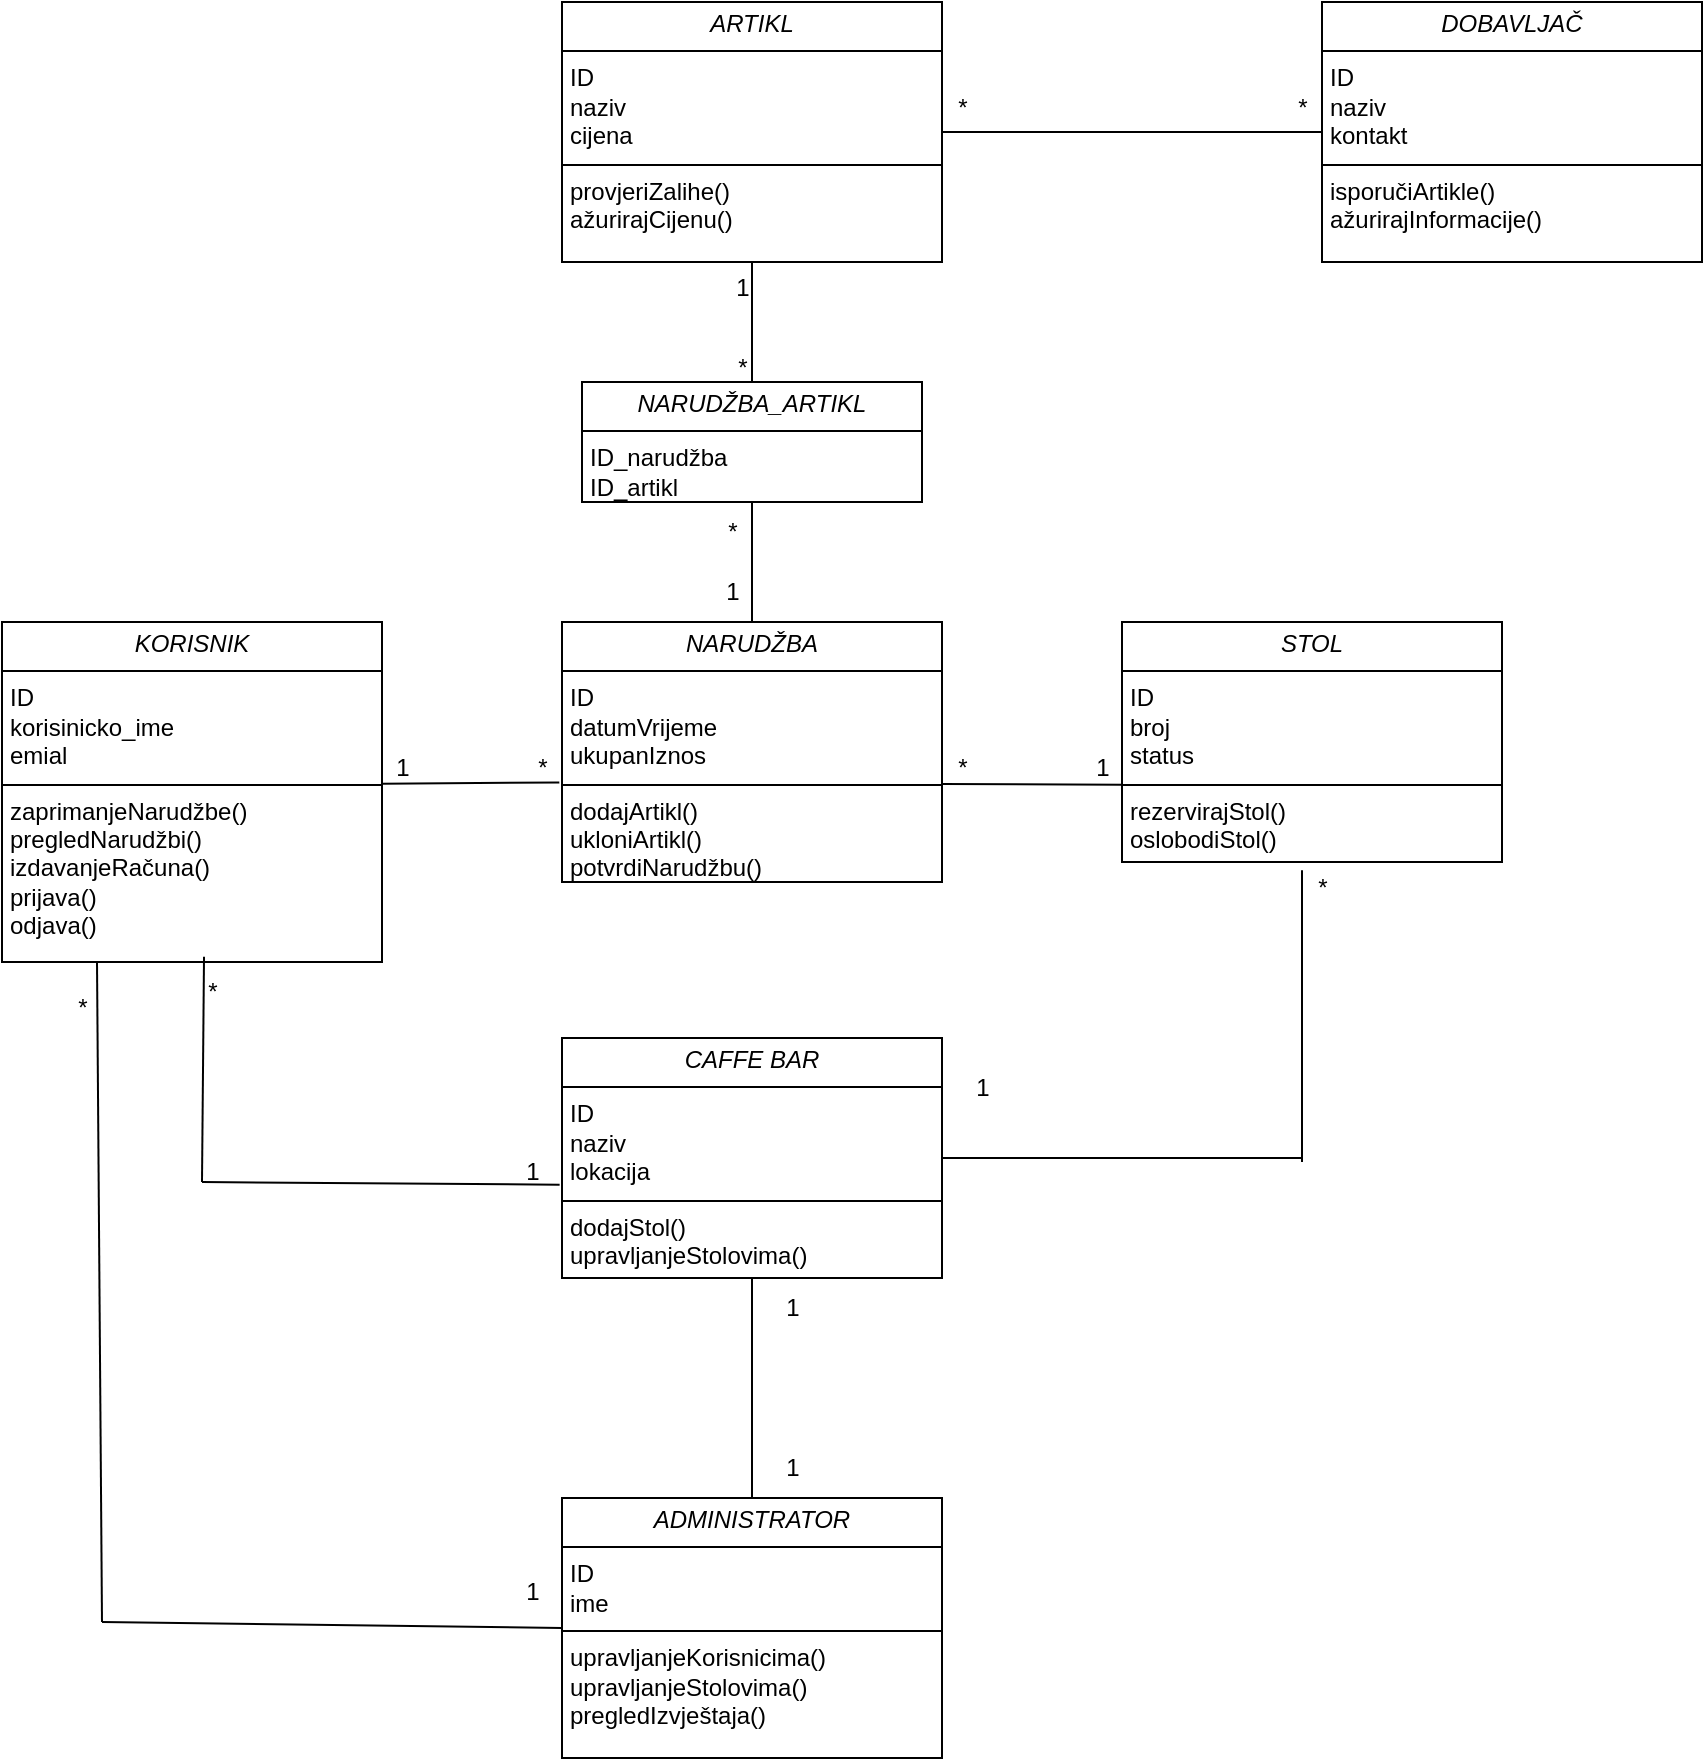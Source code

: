 <mxfile version="24.7.7">
  <diagram name="Page-1" id="4vuQndU1B9a_VvuAwlwd">
    <mxGraphModel dx="1750" dy="2039" grid="1" gridSize="10" guides="1" tooltips="1" connect="1" arrows="1" fold="1" page="1" pageScale="1" pageWidth="827" pageHeight="1169" math="0" shadow="0">
      <root>
        <mxCell id="0" />
        <mxCell id="1" parent="0" />
        <mxCell id="qiBrfipsFOV2pD5_GAMq-1" value="&lt;p style=&quot;margin:0px;margin-top:4px;text-align:center;&quot;&gt;&lt;i&gt;KORISNIK&lt;/i&gt;&lt;/p&gt;&lt;hr size=&quot;1&quot; style=&quot;border-style:solid;&quot;&gt;&lt;p style=&quot;margin:0px;margin-left:4px;&quot;&gt;ID&lt;/p&gt;&lt;p style=&quot;margin:0px;margin-left:4px;&quot;&gt;korisinicko_ime&lt;/p&gt;&lt;p style=&quot;margin:0px;margin-left:4px;&quot;&gt;emial&lt;/p&gt;&lt;hr size=&quot;1&quot; style=&quot;border-style:solid;&quot;&gt;&lt;p style=&quot;margin:0px;margin-left:4px;&quot;&gt;zaprimanjeNarudžbe()&lt;/p&gt;&lt;p style=&quot;margin:0px;margin-left:4px;&quot;&gt;pregledNarudžbi()&lt;/p&gt;&lt;p style=&quot;margin:0px;margin-left:4px;&quot;&gt;izdavanjeRačuna()&lt;/p&gt;&lt;p style=&quot;margin:0px;margin-left:4px;&quot;&gt;prijava()&lt;/p&gt;&lt;p style=&quot;margin:0px;margin-left:4px;&quot;&gt;odjava()&lt;/p&gt;&lt;p style=&quot;margin:0px;margin-left:4px;&quot;&gt;&lt;br&gt;&lt;/p&gt;" style="verticalAlign=top;align=left;overflow=fill;html=1;whiteSpace=wrap;" vertex="1" parent="1">
          <mxGeometry x="30" y="40" width="190" height="170" as="geometry" />
        </mxCell>
        <mxCell id="qiBrfipsFOV2pD5_GAMq-2" value="&lt;p style=&quot;margin:0px;margin-top:4px;text-align:center;&quot;&gt;&lt;i&gt;CAFFE BAR&lt;/i&gt;&lt;/p&gt;&lt;hr size=&quot;1&quot; style=&quot;border-style:solid;&quot;&gt;&lt;p style=&quot;margin:0px;margin-left:4px;&quot;&gt;ID&lt;/p&gt;&lt;p style=&quot;margin:0px;margin-left:4px;&quot;&gt;naziv&lt;/p&gt;&lt;p style=&quot;margin:0px;margin-left:4px;&quot;&gt;lokacija&lt;/p&gt;&lt;hr size=&quot;1&quot; style=&quot;border-style:solid;&quot;&gt;&lt;p style=&quot;margin:0px;margin-left:4px;&quot;&gt;dodajStol()&lt;/p&gt;&lt;p style=&quot;margin:0px;margin-left:4px;&quot;&gt;upravljanjeStolovima()&lt;/p&gt;&lt;p style=&quot;margin:0px;margin-left:4px;&quot;&gt;&lt;br&gt;&lt;/p&gt;" style="verticalAlign=top;align=left;overflow=fill;html=1;whiteSpace=wrap;" vertex="1" parent="1">
          <mxGeometry x="310" y="248" width="190" height="120" as="geometry" />
        </mxCell>
        <mxCell id="qiBrfipsFOV2pD5_GAMq-4" value="&lt;p style=&quot;margin:0px;margin-top:4px;text-align:center;&quot;&gt;&lt;i&gt;STOL&lt;/i&gt;&lt;/p&gt;&lt;hr size=&quot;1&quot; style=&quot;border-style:solid;&quot;&gt;&lt;p style=&quot;margin:0px;margin-left:4px;&quot;&gt;ID&lt;/p&gt;&lt;p style=&quot;margin:0px;margin-left:4px;&quot;&gt;broj&lt;/p&gt;&lt;p style=&quot;margin:0px;margin-left:4px;&quot;&gt;status&lt;/p&gt;&lt;hr size=&quot;1&quot; style=&quot;border-style:solid;&quot;&gt;&lt;p style=&quot;margin:0px;margin-left:4px;&quot;&gt;rezervirajStol()&lt;/p&gt;&lt;p style=&quot;margin:0px;margin-left:4px;&quot;&gt;oslobodiStol()&lt;/p&gt;&lt;p style=&quot;margin:0px;margin-left:4px;&quot;&gt;&lt;br&gt;&lt;/p&gt;" style="verticalAlign=top;align=left;overflow=fill;html=1;whiteSpace=wrap;" vertex="1" parent="1">
          <mxGeometry x="590" y="40" width="190" height="120" as="geometry" />
        </mxCell>
        <mxCell id="qiBrfipsFOV2pD5_GAMq-6" value="&lt;p style=&quot;margin:0px;margin-top:4px;text-align:center;&quot;&gt;&lt;i&gt;NARUDŽBA&lt;/i&gt;&lt;/p&gt;&lt;hr size=&quot;1&quot; style=&quot;border-style:solid;&quot;&gt;&lt;p style=&quot;margin:0px;margin-left:4px;&quot;&gt;ID&lt;/p&gt;&lt;p style=&quot;margin:0px;margin-left:4px;&quot;&gt;datumVrijeme&lt;/p&gt;&lt;p style=&quot;margin:0px;margin-left:4px;&quot;&gt;ukupanIznos&lt;/p&gt;&lt;hr size=&quot;1&quot; style=&quot;border-style:solid;&quot;&gt;&lt;p style=&quot;margin:0px;margin-left:4px;&quot;&gt;dodajArtikl()&lt;/p&gt;&lt;p style=&quot;margin:0px;margin-left:4px;&quot;&gt;ukloniArtikl()&lt;/p&gt;&lt;p style=&quot;margin:0px;margin-left:4px;&quot;&gt;potvrdiNarudžbu()&lt;/p&gt;&lt;p style=&quot;margin:0px;margin-left:4px;&quot;&gt;&lt;br&gt;&lt;/p&gt;" style="verticalAlign=top;align=left;overflow=fill;html=1;whiteSpace=wrap;" vertex="1" parent="1">
          <mxGeometry x="310" y="40" width="190" height="130" as="geometry" />
        </mxCell>
        <mxCell id="qiBrfipsFOV2pD5_GAMq-8" value="&lt;p style=&quot;margin:0px;margin-top:4px;text-align:center;&quot;&gt;&lt;i&gt;ARTIKL&lt;/i&gt;&lt;/p&gt;&lt;hr size=&quot;1&quot; style=&quot;border-style:solid;&quot;&gt;&lt;p style=&quot;margin:0px;margin-left:4px;&quot;&gt;ID&lt;/p&gt;&lt;p style=&quot;margin:0px;margin-left:4px;&quot;&gt;naziv&lt;/p&gt;&lt;p style=&quot;margin:0px;margin-left:4px;&quot;&gt;cijena&lt;/p&gt;&lt;hr size=&quot;1&quot; style=&quot;border-style:solid;&quot;&gt;&lt;p style=&quot;margin:0px;margin-left:4px;&quot;&gt;provjeriZalihe()&lt;/p&gt;&lt;p style=&quot;margin:0px;margin-left:4px;&quot;&gt;ažurirajCijenu()&lt;/p&gt;&lt;p style=&quot;margin:0px;margin-left:4px;&quot;&gt;&lt;br&gt;&lt;/p&gt;" style="verticalAlign=top;align=left;overflow=fill;html=1;whiteSpace=wrap;" vertex="1" parent="1">
          <mxGeometry x="310" y="-270" width="190" height="130" as="geometry" />
        </mxCell>
        <mxCell id="qiBrfipsFOV2pD5_GAMq-10" value="&lt;p style=&quot;margin:0px;margin-top:4px;text-align:center;&quot;&gt;&lt;i&gt;DOBAVLJAČ&lt;/i&gt;&lt;/p&gt;&lt;hr size=&quot;1&quot; style=&quot;border-style:solid;&quot;&gt;&lt;p style=&quot;margin:0px;margin-left:4px;&quot;&gt;ID&lt;/p&gt;&lt;p style=&quot;margin:0px;margin-left:4px;&quot;&gt;naziv&lt;/p&gt;&lt;p style=&quot;margin:0px;margin-left:4px;&quot;&gt;kontakt&lt;/p&gt;&lt;hr size=&quot;1&quot; style=&quot;border-style:solid;&quot;&gt;&lt;p style=&quot;margin:0px;margin-left:4px;&quot;&gt;isporučiArtikle()&lt;/p&gt;&lt;p style=&quot;margin:0px;margin-left:4px;&quot;&gt;ažurirajInformacije()&lt;/p&gt;" style="verticalAlign=top;align=left;overflow=fill;html=1;whiteSpace=wrap;" vertex="1" parent="1">
          <mxGeometry x="690" y="-270" width="190" height="130" as="geometry" />
        </mxCell>
        <mxCell id="qiBrfipsFOV2pD5_GAMq-12" value="&lt;p style=&quot;margin:0px;margin-top:4px;text-align:center;&quot;&gt;&lt;i&gt;ADMINISTRATOR&lt;/i&gt;&lt;/p&gt;&lt;hr size=&quot;1&quot; style=&quot;border-style:solid;&quot;&gt;&lt;p style=&quot;margin:0px;margin-left:4px;&quot;&gt;ID&lt;/p&gt;&lt;p style=&quot;margin:0px;margin-left:4px;&quot;&gt;ime&lt;/p&gt;&lt;hr size=&quot;1&quot; style=&quot;border-style:solid;&quot;&gt;&lt;p style=&quot;margin:0px;margin-left:4px;&quot;&gt;upravljanjeKorisnicima()&lt;/p&gt;&lt;p style=&quot;margin:0px;margin-left:4px;&quot;&gt;upravljanjeStolovima()&lt;/p&gt;&lt;p style=&quot;margin:0px;margin-left:4px;&quot;&gt;pregledIzvještaja()&lt;/p&gt;&lt;p style=&quot;margin:0px;margin-left:4px;&quot;&gt;&lt;br&gt;&lt;/p&gt;" style="verticalAlign=top;align=left;overflow=fill;html=1;whiteSpace=wrap;" vertex="1" parent="1">
          <mxGeometry x="310" y="478" width="190" height="130" as="geometry" />
        </mxCell>
        <mxCell id="qiBrfipsFOV2pD5_GAMq-14" value="" style="endArrow=none;html=1;rounded=0;exitX=0.153;exitY=0.764;exitDx=0;exitDy=0;exitPerimeter=0;entryX=-0.007;entryY=0.617;entryDx=0;entryDy=0;entryPerimeter=0;" edge="1" parent="1" source="qiBrfipsFOV2pD5_GAMq-15" target="qiBrfipsFOV2pD5_GAMq-6">
          <mxGeometry width="50" height="50" relative="1" as="geometry">
            <mxPoint x="540" y="170" as="sourcePoint" />
            <mxPoint x="590" y="120" as="targetPoint" />
          </mxGeometry>
        </mxCell>
        <mxCell id="qiBrfipsFOV2pD5_GAMq-15" value="1" style="text;html=1;align=center;verticalAlign=middle;resizable=0;points=[];autosize=1;strokeColor=none;fillColor=none;" vertex="1" parent="1">
          <mxGeometry x="215" y="98" width="30" height="30" as="geometry" />
        </mxCell>
        <mxCell id="qiBrfipsFOV2pD5_GAMq-16" value="*" style="text;html=1;align=center;verticalAlign=middle;resizable=0;points=[];autosize=1;strokeColor=none;fillColor=none;" vertex="1" parent="1">
          <mxGeometry x="285" y="98" width="30" height="30" as="geometry" />
        </mxCell>
        <mxCell id="qiBrfipsFOV2pD5_GAMq-17" value="" style="endArrow=none;html=1;rounded=0;exitX=1.001;exitY=0.623;exitDx=0;exitDy=0;exitPerimeter=0;entryX=0;entryY=0.678;entryDx=0;entryDy=0;entryPerimeter=0;" edge="1" parent="1" source="qiBrfipsFOV2pD5_GAMq-6" target="qiBrfipsFOV2pD5_GAMq-4">
          <mxGeometry width="50" height="50" relative="1" as="geometry">
            <mxPoint x="540" y="220" as="sourcePoint" />
            <mxPoint x="590" y="170" as="targetPoint" />
          </mxGeometry>
        </mxCell>
        <mxCell id="qiBrfipsFOV2pD5_GAMq-19" value="*" style="text;html=1;align=center;verticalAlign=middle;resizable=0;points=[];autosize=1;strokeColor=none;fillColor=none;" vertex="1" parent="1">
          <mxGeometry x="495" y="98" width="30" height="30" as="geometry" />
        </mxCell>
        <mxCell id="qiBrfipsFOV2pD5_GAMq-20" value="1" style="text;html=1;align=center;verticalAlign=middle;resizable=0;points=[];autosize=1;strokeColor=none;fillColor=none;" vertex="1" parent="1">
          <mxGeometry x="565" y="98" width="30" height="30" as="geometry" />
        </mxCell>
        <mxCell id="qiBrfipsFOV2pD5_GAMq-21" value="" style="endArrow=none;html=1;rounded=0;entryX=0.5;entryY=0;entryDx=0;entryDy=0;" edge="1" parent="1" source="qiBrfipsFOV2pD5_GAMq-38" target="qiBrfipsFOV2pD5_GAMq-6">
          <mxGeometry width="50" height="50" relative="1" as="geometry">
            <mxPoint x="405" y="-10" as="sourcePoint" />
            <mxPoint x="460" y="160" as="targetPoint" />
          </mxGeometry>
        </mxCell>
        <mxCell id="qiBrfipsFOV2pD5_GAMq-24" value="1" style="text;html=1;align=center;verticalAlign=middle;resizable=0;points=[];autosize=1;strokeColor=none;fillColor=none;" vertex="1" parent="1">
          <mxGeometry x="380" y="10" width="30" height="30" as="geometry" />
        </mxCell>
        <mxCell id="qiBrfipsFOV2pD5_GAMq-25" value="*" style="text;html=1;align=center;verticalAlign=middle;resizable=0;points=[];autosize=1;strokeColor=none;fillColor=none;" vertex="1" parent="1">
          <mxGeometry x="380" y="-20" width="30" height="30" as="geometry" />
        </mxCell>
        <mxCell id="qiBrfipsFOV2pD5_GAMq-26" value="" style="endArrow=none;html=1;rounded=0;exitX=1;exitY=0.5;exitDx=0;exitDy=0;" edge="1" parent="1" source="qiBrfipsFOV2pD5_GAMq-2">
          <mxGeometry width="50" height="50" relative="1" as="geometry">
            <mxPoint x="660" y="480" as="sourcePoint" />
            <mxPoint x="680" y="308" as="targetPoint" />
          </mxGeometry>
        </mxCell>
        <mxCell id="qiBrfipsFOV2pD5_GAMq-27" value="1" style="text;html=1;align=center;verticalAlign=middle;resizable=0;points=[];autosize=1;strokeColor=none;fillColor=none;" vertex="1" parent="1">
          <mxGeometry x="410" y="448" width="30" height="30" as="geometry" />
        </mxCell>
        <mxCell id="qiBrfipsFOV2pD5_GAMq-30" value="1" style="text;html=1;align=center;verticalAlign=middle;resizable=0;points=[];autosize=1;strokeColor=none;fillColor=none;" vertex="1" parent="1">
          <mxGeometry x="410" y="368" width="30" height="30" as="geometry" />
        </mxCell>
        <mxCell id="qiBrfipsFOV2pD5_GAMq-31" value="" style="endArrow=none;html=1;rounded=0;entryX=0.367;entryY=-0.089;entryDx=0;entryDy=0;entryPerimeter=0;" edge="1" parent="1" target="qiBrfipsFOV2pD5_GAMq-33">
          <mxGeometry width="50" height="50" relative="1" as="geometry">
            <mxPoint x="130" y="320" as="sourcePoint" />
            <mxPoint x="330" y="320" as="targetPoint" />
          </mxGeometry>
        </mxCell>
        <mxCell id="qiBrfipsFOV2pD5_GAMq-32" value="1" style="text;html=1;align=center;verticalAlign=middle;resizable=0;points=[];autosize=1;strokeColor=none;fillColor=none;" vertex="1" parent="1">
          <mxGeometry x="280" y="300" width="30" height="30" as="geometry" />
        </mxCell>
        <mxCell id="qiBrfipsFOV2pD5_GAMq-33" value="*" style="text;html=1;align=center;verticalAlign=middle;resizable=0;points=[];autosize=1;strokeColor=none;fillColor=none;" vertex="1" parent="1">
          <mxGeometry x="120" y="210" width="30" height="30" as="geometry" />
        </mxCell>
        <mxCell id="qiBrfipsFOV2pD5_GAMq-35" value="1" style="text;html=1;align=center;verticalAlign=middle;resizable=0;points=[];autosize=1;strokeColor=none;fillColor=none;" vertex="1" parent="1">
          <mxGeometry x="505" y="258" width="30" height="30" as="geometry" />
        </mxCell>
        <mxCell id="qiBrfipsFOV2pD5_GAMq-37" value="*" style="text;html=1;align=center;verticalAlign=middle;resizable=0;points=[];autosize=1;strokeColor=none;fillColor=none;" vertex="1" parent="1">
          <mxGeometry x="675" y="158" width="30" height="30" as="geometry" />
        </mxCell>
        <mxCell id="qiBrfipsFOV2pD5_GAMq-38" value="&lt;p style=&quot;margin:0px;margin-top:4px;text-align:center;&quot;&gt;&lt;i&gt;NARUDŽBA_ARTIKL&lt;/i&gt;&lt;/p&gt;&lt;hr size=&quot;1&quot; style=&quot;border-style:solid;&quot;&gt;&lt;p style=&quot;margin:0px;margin-left:4px;&quot;&gt;ID_narudžba&lt;/p&gt;&lt;p style=&quot;margin:0px;margin-left:4px;&quot;&gt;ID_artikl&lt;/p&gt;&lt;p style=&quot;margin:0px;margin-left:4px;&quot;&gt;&lt;br&gt;&lt;/p&gt;" style="verticalAlign=top;align=left;overflow=fill;html=1;whiteSpace=wrap;" vertex="1" parent="1">
          <mxGeometry x="320" y="-80" width="170" height="60" as="geometry" />
        </mxCell>
        <mxCell id="qiBrfipsFOV2pD5_GAMq-41" value="" style="endArrow=none;html=1;rounded=0;exitX=0.5;exitY=0;exitDx=0;exitDy=0;entryX=0.5;entryY=1;entryDx=0;entryDy=0;" edge="1" parent="1" source="qiBrfipsFOV2pD5_GAMq-38" target="qiBrfipsFOV2pD5_GAMq-8">
          <mxGeometry width="50" height="50" relative="1" as="geometry">
            <mxPoint x="270" y="-120" as="sourcePoint" />
            <mxPoint x="320" y="-170" as="targetPoint" />
          </mxGeometry>
        </mxCell>
        <mxCell id="qiBrfipsFOV2pD5_GAMq-42" value="*" style="text;html=1;align=center;verticalAlign=middle;resizable=0;points=[];autosize=1;strokeColor=none;fillColor=none;" vertex="1" parent="1">
          <mxGeometry x="385" y="-102" width="30" height="30" as="geometry" />
        </mxCell>
        <mxCell id="qiBrfipsFOV2pD5_GAMq-44" value="1" style="text;html=1;align=center;verticalAlign=middle;resizable=0;points=[];autosize=1;strokeColor=none;fillColor=none;" vertex="1" parent="1">
          <mxGeometry x="385" y="-142" width="30" height="30" as="geometry" />
        </mxCell>
        <mxCell id="qiBrfipsFOV2pD5_GAMq-45" value="" style="endArrow=none;html=1;rounded=0;exitX=1;exitY=0.5;exitDx=0;exitDy=0;entryX=0;entryY=0.5;entryDx=0;entryDy=0;" edge="1" parent="1" source="qiBrfipsFOV2pD5_GAMq-8" target="qiBrfipsFOV2pD5_GAMq-10">
          <mxGeometry width="50" height="50" relative="1" as="geometry">
            <mxPoint x="580" y="-100" as="sourcePoint" />
            <mxPoint x="630" y="-150" as="targetPoint" />
          </mxGeometry>
        </mxCell>
        <mxCell id="qiBrfipsFOV2pD5_GAMq-46" value="*" style="text;html=1;align=center;verticalAlign=middle;resizable=0;points=[];autosize=1;strokeColor=none;fillColor=none;" vertex="1" parent="1">
          <mxGeometry x="495" y="-232" width="30" height="30" as="geometry" />
        </mxCell>
        <mxCell id="qiBrfipsFOV2pD5_GAMq-47" value="*" style="text;html=1;align=center;verticalAlign=middle;resizable=0;points=[];autosize=1;strokeColor=none;fillColor=none;" vertex="1" parent="1">
          <mxGeometry x="665" y="-232" width="30" height="30" as="geometry" />
        </mxCell>
        <mxCell id="qiBrfipsFOV2pD5_GAMq-48" value="" style="endArrow=none;html=1;rounded=0;exitX=0.5;exitY=0;exitDx=0;exitDy=0;entryX=0.5;entryY=1;entryDx=0;entryDy=0;" edge="1" parent="1" source="qiBrfipsFOV2pD5_GAMq-12" target="qiBrfipsFOV2pD5_GAMq-2">
          <mxGeometry width="50" height="50" relative="1" as="geometry">
            <mxPoint x="570" y="420" as="sourcePoint" />
            <mxPoint x="620" y="370" as="targetPoint" />
          </mxGeometry>
        </mxCell>
        <mxCell id="qiBrfipsFOV2pD5_GAMq-49" value="" style="endArrow=none;html=1;rounded=0;entryX=0.25;entryY=1;entryDx=0;entryDy=0;" edge="1" parent="1" target="qiBrfipsFOV2pD5_GAMq-1">
          <mxGeometry width="50" height="50" relative="1" as="geometry">
            <mxPoint x="80" y="540" as="sourcePoint" />
            <mxPoint x="170" y="520" as="targetPoint" />
          </mxGeometry>
        </mxCell>
        <mxCell id="qiBrfipsFOV2pD5_GAMq-50" value="1" style="text;html=1;align=center;verticalAlign=middle;resizable=0;points=[];autosize=1;strokeColor=none;fillColor=none;" vertex="1" parent="1">
          <mxGeometry x="280" y="510" width="30" height="30" as="geometry" />
        </mxCell>
        <mxCell id="qiBrfipsFOV2pD5_GAMq-52" value="*" style="text;html=1;align=center;verticalAlign=middle;resizable=0;points=[];autosize=1;strokeColor=none;fillColor=none;" vertex="1" parent="1">
          <mxGeometry x="55" y="218" width="30" height="30" as="geometry" />
        </mxCell>
        <mxCell id="qiBrfipsFOV2pD5_GAMq-53" value="" style="endArrow=none;html=1;rounded=0;entryX=0;entryY=0.5;entryDx=0;entryDy=0;" edge="1" parent="1" target="qiBrfipsFOV2pD5_GAMq-12">
          <mxGeometry width="50" height="50" relative="1" as="geometry">
            <mxPoint x="80" y="540" as="sourcePoint" />
            <mxPoint x="420" y="450" as="targetPoint" />
          </mxGeometry>
        </mxCell>
        <mxCell id="qiBrfipsFOV2pD5_GAMq-54" value="" style="endArrow=none;html=1;rounded=0;entryX=0.96;entryY=0.711;entryDx=0;entryDy=0;entryPerimeter=0;" edge="1" parent="1" target="qiBrfipsFOV2pD5_GAMq-32">
          <mxGeometry width="50" height="50" relative="1" as="geometry">
            <mxPoint x="130" y="320" as="sourcePoint" />
            <mxPoint x="420" y="290" as="targetPoint" />
          </mxGeometry>
        </mxCell>
        <mxCell id="qiBrfipsFOV2pD5_GAMq-56" value="" style="endArrow=none;html=1;rounded=0;entryX=0.167;entryY=0.203;entryDx=0;entryDy=0;entryPerimeter=0;" edge="1" parent="1" target="qiBrfipsFOV2pD5_GAMq-37">
          <mxGeometry width="50" height="50" relative="1" as="geometry">
            <mxPoint x="680" y="310" as="sourcePoint" />
            <mxPoint x="650" y="220" as="targetPoint" />
          </mxGeometry>
        </mxCell>
      </root>
    </mxGraphModel>
  </diagram>
</mxfile>
